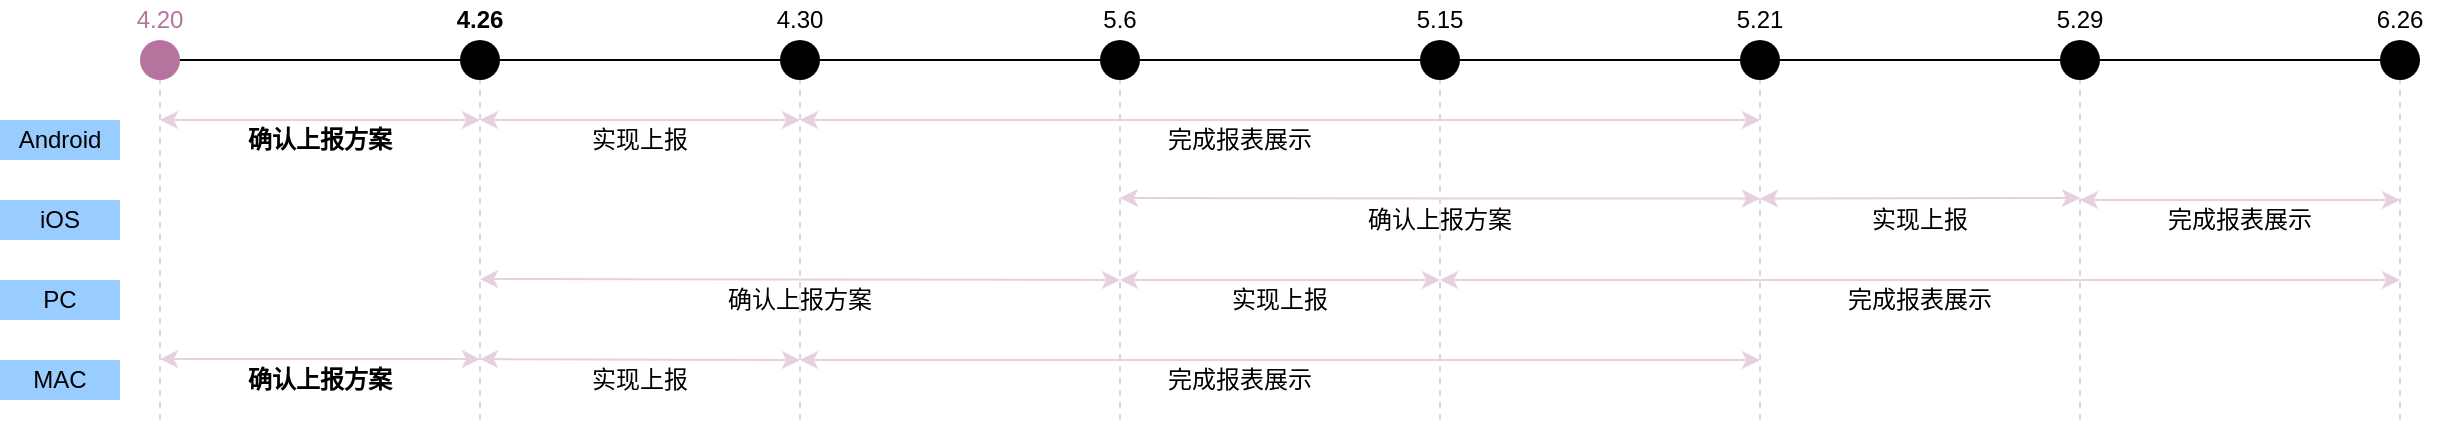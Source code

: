 <mxfile version="12.9.14" type="github">
  <diagram id="NRJaBoBYYTCjlNEpA3Uv" name="Page-1">
    <mxGraphModel dx="1662" dy="762" grid="1" gridSize="10" guides="1" tooltips="1" connect="1" arrows="1" fold="1" page="1" pageScale="1" pageWidth="827" pageHeight="1169" math="0" shadow="0">
      <root>
        <mxCell id="0" />
        <mxCell id="1" parent="0" />
        <mxCell id="r95pZQOVsIKg5Rijb9fw-56" value="" style="endArrow=classic;startArrow=classic;html=1;strokeColor=#E6D0DE;" edge="1" parent="1">
          <mxGeometry width="50" height="50" relative="1" as="geometry">
            <mxPoint x="880" y="149.31" as="sourcePoint" />
            <mxPoint x="560" y="149" as="targetPoint" />
          </mxGeometry>
        </mxCell>
        <mxCell id="r95pZQOVsIKg5Rijb9fw-26" value="" style="endArrow=none;dashed=1;html=1;strokeColor=#E6D0DE;" edge="1" parent="1" target="r95pZQOVsIKg5Rijb9fw-2">
          <mxGeometry width="50" height="50" relative="1" as="geometry">
            <mxPoint x="80" y="260" as="sourcePoint" />
            <mxPoint x="80" y="20" as="targetPoint" />
          </mxGeometry>
        </mxCell>
        <mxCell id="r95pZQOVsIKg5Rijb9fw-1" value="" style="endArrow=none;html=1;" edge="1" parent="1" target="r95pZQOVsIKg5Rijb9fw-59">
          <mxGeometry width="50" height="50" relative="1" as="geometry">
            <mxPoint x="80" y="80" as="sourcePoint" />
            <mxPoint x="1240" y="80" as="targetPoint" />
          </mxGeometry>
        </mxCell>
        <mxCell id="r95pZQOVsIKg5Rijb9fw-2" value="" style="shape=ellipse;fillColor=#B5739D;strokeColor=none;html=1" vertex="1" parent="1">
          <mxGeometry x="70" y="70" width="20" height="20" as="geometry" />
        </mxCell>
        <mxCell id="r95pZQOVsIKg5Rijb9fw-3" value="&lt;font color=&quot;#b5739d&quot;&gt;4.20&lt;/font&gt;" style="text;html=1;strokeColor=none;fillColor=none;align=center;verticalAlign=middle;whiteSpace=wrap;rounded=0;" vertex="1" parent="1">
          <mxGeometry x="60" y="50" width="40" height="20" as="geometry" />
        </mxCell>
        <mxCell id="r95pZQOVsIKg5Rijb9fw-4" value="" style="shape=ellipse;fillColor=#000000;strokeColor=none;html=1" vertex="1" parent="1">
          <mxGeometry x="230" y="70" width="20" height="20" as="geometry" />
        </mxCell>
        <mxCell id="r95pZQOVsIKg5Rijb9fw-5" value="&lt;b&gt;4.26&lt;/b&gt;" style="text;html=1;strokeColor=none;fillColor=none;align=center;verticalAlign=middle;whiteSpace=wrap;rounded=0;" vertex="1" parent="1">
          <mxGeometry x="220" y="50" width="40" height="20" as="geometry" />
        </mxCell>
        <mxCell id="r95pZQOVsIKg5Rijb9fw-8" value="" style="shape=ellipse;fillColor=#000000;strokeColor=none;html=1" vertex="1" parent="1">
          <mxGeometry x="390" y="70" width="20" height="20" as="geometry" />
        </mxCell>
        <mxCell id="r95pZQOVsIKg5Rijb9fw-9" value="4.30" style="text;html=1;strokeColor=none;fillColor=none;align=center;verticalAlign=middle;whiteSpace=wrap;rounded=0;" vertex="1" parent="1">
          <mxGeometry x="380" y="50" width="40" height="20" as="geometry" />
        </mxCell>
        <mxCell id="r95pZQOVsIKg5Rijb9fw-10" value="" style="shape=ellipse;fillColor=#000000;strokeColor=none;html=1" vertex="1" parent="1">
          <mxGeometry x="710" y="70" width="20" height="20" as="geometry" />
        </mxCell>
        <mxCell id="r95pZQOVsIKg5Rijb9fw-11" value="5.15" style="text;html=1;strokeColor=none;fillColor=none;align=center;verticalAlign=middle;whiteSpace=wrap;rounded=0;" vertex="1" parent="1">
          <mxGeometry x="700" y="50" width="40" height="20" as="geometry" />
        </mxCell>
        <mxCell id="r95pZQOVsIKg5Rijb9fw-16" value="" style="shape=ellipse;fillColor=#000000;strokeColor=none;html=1" vertex="1" parent="1">
          <mxGeometry x="870" y="70" width="20" height="20" as="geometry" />
        </mxCell>
        <mxCell id="r95pZQOVsIKg5Rijb9fw-17" value="5.21" style="text;html=1;strokeColor=none;fillColor=none;align=center;verticalAlign=middle;whiteSpace=wrap;rounded=0;" vertex="1" parent="1">
          <mxGeometry x="860" y="50" width="40" height="20" as="geometry" />
        </mxCell>
        <mxCell id="r95pZQOVsIKg5Rijb9fw-18" value="" style="shape=ellipse;fillColor=#000000;strokeColor=none;html=1" vertex="1" parent="1">
          <mxGeometry x="1030" y="70" width="20" height="20" as="geometry" />
        </mxCell>
        <mxCell id="r95pZQOVsIKg5Rijb9fw-19" value="5.29" style="text;html=1;strokeColor=none;fillColor=none;align=center;verticalAlign=middle;whiteSpace=wrap;rounded=0;" vertex="1" parent="1">
          <mxGeometry x="1020" y="50" width="40" height="20" as="geometry" />
        </mxCell>
        <mxCell id="r95pZQOVsIKg5Rijb9fw-20" value="Android" style="text;html=1;strokeColor=none;fillColor=#99CCFF;align=center;verticalAlign=middle;whiteSpace=wrap;rounded=0;" vertex="1" parent="1">
          <mxGeometry y="110" width="60" height="20" as="geometry" />
        </mxCell>
        <mxCell id="r95pZQOVsIKg5Rijb9fw-21" value="iOS" style="text;html=1;strokeColor=none;fillColor=#99CCFF;align=center;verticalAlign=middle;whiteSpace=wrap;rounded=0;" vertex="1" parent="1">
          <mxGeometry y="150" width="60" height="20" as="geometry" />
        </mxCell>
        <mxCell id="r95pZQOVsIKg5Rijb9fw-22" value="PC" style="text;html=1;strokeColor=none;fillColor=#99CCFF;align=center;verticalAlign=middle;whiteSpace=wrap;rounded=0;" vertex="1" parent="1">
          <mxGeometry y="190" width="60" height="20" as="geometry" />
        </mxCell>
        <mxCell id="r95pZQOVsIKg5Rijb9fw-23" value="MAC" style="text;html=1;strokeColor=none;fillColor=#99CCFF;align=center;verticalAlign=middle;whiteSpace=wrap;rounded=0;" vertex="1" parent="1">
          <mxGeometry y="230" width="60" height="20" as="geometry" />
        </mxCell>
        <mxCell id="r95pZQOVsIKg5Rijb9fw-27" value="&lt;b&gt;确认上报方案&lt;/b&gt;" style="text;html=1;strokeColor=none;fillColor=none;align=center;verticalAlign=middle;whiteSpace=wrap;rounded=0;" vertex="1" parent="1">
          <mxGeometry x="120" y="110" width="80" height="20" as="geometry" />
        </mxCell>
        <mxCell id="r95pZQOVsIKg5Rijb9fw-28" value="&lt;b&gt;确认上报方案&lt;/b&gt;" style="text;html=1;strokeColor=none;fillColor=none;align=center;verticalAlign=middle;whiteSpace=wrap;rounded=0;" vertex="1" parent="1">
          <mxGeometry x="120" y="230" width="80" height="20" as="geometry" />
        </mxCell>
        <mxCell id="r95pZQOVsIKg5Rijb9fw-29" value="" style="endArrow=none;dashed=1;html=1;strokeColor=#E6D0DE;" edge="1" parent="1" target="r95pZQOVsIKg5Rijb9fw-4">
          <mxGeometry width="50" height="50" relative="1" as="geometry">
            <mxPoint x="240" y="260" as="sourcePoint" />
            <mxPoint x="80" y="20" as="targetPoint" />
          </mxGeometry>
        </mxCell>
        <mxCell id="r95pZQOVsIKg5Rijb9fw-31" value="实现上报" style="text;html=1;strokeColor=none;fillColor=none;align=center;verticalAlign=middle;whiteSpace=wrap;rounded=0;" vertex="1" parent="1">
          <mxGeometry x="280" y="110" width="80" height="20" as="geometry" />
        </mxCell>
        <mxCell id="r95pZQOVsIKg5Rijb9fw-32" value="" style="endArrow=none;dashed=1;html=1;strokeColor=#E6D0DE;" edge="1" parent="1" target="r95pZQOVsIKg5Rijb9fw-8">
          <mxGeometry width="50" height="50" relative="1" as="geometry">
            <mxPoint x="400" y="260" as="sourcePoint" />
            <mxPoint x="80" y="20" as="targetPoint" />
          </mxGeometry>
        </mxCell>
        <mxCell id="r95pZQOVsIKg5Rijb9fw-33" value="实现上报" style="text;html=1;strokeColor=none;fillColor=none;align=center;verticalAlign=middle;whiteSpace=wrap;rounded=0;" vertex="1" parent="1">
          <mxGeometry x="280" y="230" width="80" height="20" as="geometry" />
        </mxCell>
        <mxCell id="r95pZQOVsIKg5Rijb9fw-34" value="确认上报方案" style="text;html=1;strokeColor=none;fillColor=none;align=center;verticalAlign=middle;whiteSpace=wrap;rounded=0;" vertex="1" parent="1">
          <mxGeometry x="360" y="190" width="80" height="20" as="geometry" />
        </mxCell>
        <mxCell id="r95pZQOVsIKg5Rijb9fw-35" value="实现上报" style="text;html=1;strokeColor=none;fillColor=none;align=center;verticalAlign=middle;whiteSpace=wrap;rounded=0;" vertex="1" parent="1">
          <mxGeometry x="600" y="190" width="80" height="20" as="geometry" />
        </mxCell>
        <mxCell id="r95pZQOVsIKg5Rijb9fw-36" value="" style="endArrow=none;dashed=1;html=1;strokeColor=#E6D0DE;" edge="1" parent="1" target="r95pZQOVsIKg5Rijb9fw-10">
          <mxGeometry width="50" height="50" relative="1" as="geometry">
            <mxPoint x="720" y="260" as="sourcePoint" />
            <mxPoint x="80" y="20" as="targetPoint" />
          </mxGeometry>
        </mxCell>
        <mxCell id="r95pZQOVsIKg5Rijb9fw-38" value="" style="endArrow=classic;startArrow=classic;html=1;strokeColor=#E6D0DE;" edge="1" parent="1">
          <mxGeometry width="50" height="50" relative="1" as="geometry">
            <mxPoint x="80" y="110" as="sourcePoint" />
            <mxPoint x="240" y="110" as="targetPoint" />
          </mxGeometry>
        </mxCell>
        <mxCell id="r95pZQOVsIKg5Rijb9fw-40" value="" style="endArrow=classic;startArrow=classic;html=1;strokeColor=#E6D0DE;" edge="1" parent="1">
          <mxGeometry width="50" height="50" relative="1" as="geometry">
            <mxPoint x="400" y="110" as="sourcePoint" />
            <mxPoint x="240" y="110" as="targetPoint" />
          </mxGeometry>
        </mxCell>
        <mxCell id="r95pZQOVsIKg5Rijb9fw-41" value="" style="endArrow=classic;startArrow=classic;html=1;strokeColor=#E6D0DE;" edge="1" parent="1">
          <mxGeometry width="50" height="50" relative="1" as="geometry">
            <mxPoint x="80" y="229.52" as="sourcePoint" />
            <mxPoint x="240" y="229.52" as="targetPoint" />
          </mxGeometry>
        </mxCell>
        <mxCell id="r95pZQOVsIKg5Rijb9fw-42" value="" style="endArrow=classic;startArrow=classic;html=1;strokeColor=#E6D0DE;" edge="1" parent="1">
          <mxGeometry width="50" height="50" relative="1" as="geometry">
            <mxPoint x="400" y="230" as="sourcePoint" />
            <mxPoint x="240" y="229.52" as="targetPoint" />
          </mxGeometry>
        </mxCell>
        <mxCell id="r95pZQOVsIKg5Rijb9fw-44" value="" style="endArrow=classic;startArrow=classic;html=1;strokeColor=#E6D0DE;" edge="1" parent="1">
          <mxGeometry width="50" height="50" relative="1" as="geometry">
            <mxPoint x="560" y="190" as="sourcePoint" />
            <mxPoint x="240" y="189.52" as="targetPoint" />
          </mxGeometry>
        </mxCell>
        <mxCell id="r95pZQOVsIKg5Rijb9fw-46" value="完成报表展示" style="text;html=1;strokeColor=none;fillColor=none;align=center;verticalAlign=middle;whiteSpace=wrap;rounded=0;" vertex="1" parent="1">
          <mxGeometry x="580" y="110" width="80" height="20" as="geometry" />
        </mxCell>
        <mxCell id="r95pZQOVsIKg5Rijb9fw-47" value="" style="endArrow=classic;startArrow=classic;html=1;strokeColor=#E6D0DE;" edge="1" parent="1">
          <mxGeometry width="50" height="50" relative="1" as="geometry">
            <mxPoint x="400" y="110" as="sourcePoint" />
            <mxPoint x="880" y="110" as="targetPoint" />
          </mxGeometry>
        </mxCell>
        <mxCell id="r95pZQOVsIKg5Rijb9fw-48" value="完成报表展示" style="text;html=1;strokeColor=none;fillColor=none;align=center;verticalAlign=middle;whiteSpace=wrap;rounded=0;" vertex="1" parent="1">
          <mxGeometry x="580" y="230" width="80" height="20" as="geometry" />
        </mxCell>
        <mxCell id="r95pZQOVsIKg5Rijb9fw-49" value="" style="endArrow=classic;startArrow=classic;html=1;strokeColor=#E6D0DE;" edge="1" parent="1">
          <mxGeometry width="50" height="50" relative="1" as="geometry">
            <mxPoint x="400" y="230" as="sourcePoint" />
            <mxPoint x="880" y="230" as="targetPoint" />
          </mxGeometry>
        </mxCell>
        <mxCell id="r95pZQOVsIKg5Rijb9fw-50" value="" style="endArrow=none;dashed=1;html=1;strokeColor=#E6D0DE;" edge="1" parent="1" target="r95pZQOVsIKg5Rijb9fw-16">
          <mxGeometry width="50" height="50" relative="1" as="geometry">
            <mxPoint x="880" y="260" as="sourcePoint" />
            <mxPoint x="80" y="20" as="targetPoint" />
          </mxGeometry>
        </mxCell>
        <mxCell id="r95pZQOVsIKg5Rijb9fw-51" value="" style="endArrow=none;dashed=1;html=1;strokeColor=#E6D0DE;" edge="1" parent="1" target="r95pZQOVsIKg5Rijb9fw-18">
          <mxGeometry width="50" height="50" relative="1" as="geometry">
            <mxPoint x="1040" y="260" as="sourcePoint" />
            <mxPoint x="80" y="20" as="targetPoint" />
          </mxGeometry>
        </mxCell>
        <mxCell id="r95pZQOVsIKg5Rijb9fw-53" value="" style="endArrow=classic;startArrow=classic;html=1;strokeColor=#E6D0DE;" edge="1" parent="1">
          <mxGeometry width="50" height="50" relative="1" as="geometry">
            <mxPoint x="720" y="190" as="sourcePoint" />
            <mxPoint x="560" y="190" as="targetPoint" />
          </mxGeometry>
        </mxCell>
        <mxCell id="r95pZQOVsIKg5Rijb9fw-57" value="" style="shape=ellipse;fillColor=#000000;strokeColor=none;html=1" vertex="1" parent="1">
          <mxGeometry x="550" y="70" width="20" height="20" as="geometry" />
        </mxCell>
        <mxCell id="r95pZQOVsIKg5Rijb9fw-58" value="5.6" style="text;html=1;strokeColor=none;fillColor=none;align=center;verticalAlign=middle;whiteSpace=wrap;rounded=0;" vertex="1" parent="1">
          <mxGeometry x="540" y="50" width="40" height="20" as="geometry" />
        </mxCell>
        <mxCell id="r95pZQOVsIKg5Rijb9fw-59" value="" style="shape=ellipse;fillColor=#000000;strokeColor=none;html=1" vertex="1" parent="1">
          <mxGeometry x="1190" y="70" width="20" height="20" as="geometry" />
        </mxCell>
        <mxCell id="r95pZQOVsIKg5Rijb9fw-60" value="6.26" style="text;html=1;strokeColor=none;fillColor=none;align=center;verticalAlign=middle;whiteSpace=wrap;rounded=0;" vertex="1" parent="1">
          <mxGeometry x="1180" y="50" width="40" height="20" as="geometry" />
        </mxCell>
        <mxCell id="r95pZQOVsIKg5Rijb9fw-61" value="" style="endArrow=none;dashed=1;html=1;strokeColor=#E6D0DE;" edge="1" parent="1" target="r95pZQOVsIKg5Rijb9fw-59">
          <mxGeometry width="50" height="50" relative="1" as="geometry">
            <mxPoint x="1200" y="260" as="sourcePoint" />
            <mxPoint x="80" y="20" as="targetPoint" />
          </mxGeometry>
        </mxCell>
        <mxCell id="r95pZQOVsIKg5Rijb9fw-62" value="确认上报方案" style="text;html=1;strokeColor=none;fillColor=none;align=center;verticalAlign=middle;whiteSpace=wrap;rounded=0;" vertex="1" parent="1">
          <mxGeometry x="680" y="150" width="80" height="20" as="geometry" />
        </mxCell>
        <mxCell id="r95pZQOVsIKg5Rijb9fw-63" value="" style="endArrow=none;dashed=1;html=1;strokeColor=#E6D0DE;" edge="1" parent="1" target="r95pZQOVsIKg5Rijb9fw-57">
          <mxGeometry width="50" height="50" relative="1" as="geometry">
            <mxPoint x="560" y="260" as="sourcePoint" />
            <mxPoint x="80" y="20" as="targetPoint" />
          </mxGeometry>
        </mxCell>
        <mxCell id="r95pZQOVsIKg5Rijb9fw-64" value="实现上报" style="text;html=1;strokeColor=none;fillColor=none;align=center;verticalAlign=middle;whiteSpace=wrap;rounded=0;" vertex="1" parent="1">
          <mxGeometry x="920" y="150" width="80" height="20" as="geometry" />
        </mxCell>
        <mxCell id="r95pZQOVsIKg5Rijb9fw-65" value="" style="endArrow=classic;startArrow=classic;html=1;strokeColor=#E6D0DE;" edge="1" parent="1">
          <mxGeometry width="50" height="50" relative="1" as="geometry">
            <mxPoint x="880" y="149.31" as="sourcePoint" />
            <mxPoint x="1040" y="149" as="targetPoint" />
          </mxGeometry>
        </mxCell>
        <mxCell id="r95pZQOVsIKg5Rijb9fw-66" value="" style="endArrow=classic;startArrow=classic;html=1;strokeColor=#E6D0DE;" edge="1" parent="1">
          <mxGeometry width="50" height="50" relative="1" as="geometry">
            <mxPoint x="720" y="190" as="sourcePoint" />
            <mxPoint x="1200" y="190" as="targetPoint" />
          </mxGeometry>
        </mxCell>
        <mxCell id="r95pZQOVsIKg5Rijb9fw-67" value="" style="endArrow=classic;startArrow=classic;html=1;strokeColor=#E6D0DE;" edge="1" parent="1">
          <mxGeometry width="50" height="50" relative="1" as="geometry">
            <mxPoint x="1200" y="150" as="sourcePoint" />
            <mxPoint x="1040" y="150" as="targetPoint" />
          </mxGeometry>
        </mxCell>
        <mxCell id="r95pZQOVsIKg5Rijb9fw-69" value="完成报表展示" style="text;html=1;strokeColor=none;fillColor=none;align=center;verticalAlign=middle;whiteSpace=wrap;rounded=0;" vertex="1" parent="1">
          <mxGeometry x="1080" y="150" width="80" height="20" as="geometry" />
        </mxCell>
        <mxCell id="r95pZQOVsIKg5Rijb9fw-70" value="完成报表展示" style="text;html=1;strokeColor=none;fillColor=none;align=center;verticalAlign=middle;whiteSpace=wrap;rounded=0;" vertex="1" parent="1">
          <mxGeometry x="920" y="190" width="80" height="20" as="geometry" />
        </mxCell>
      </root>
    </mxGraphModel>
  </diagram>
</mxfile>
